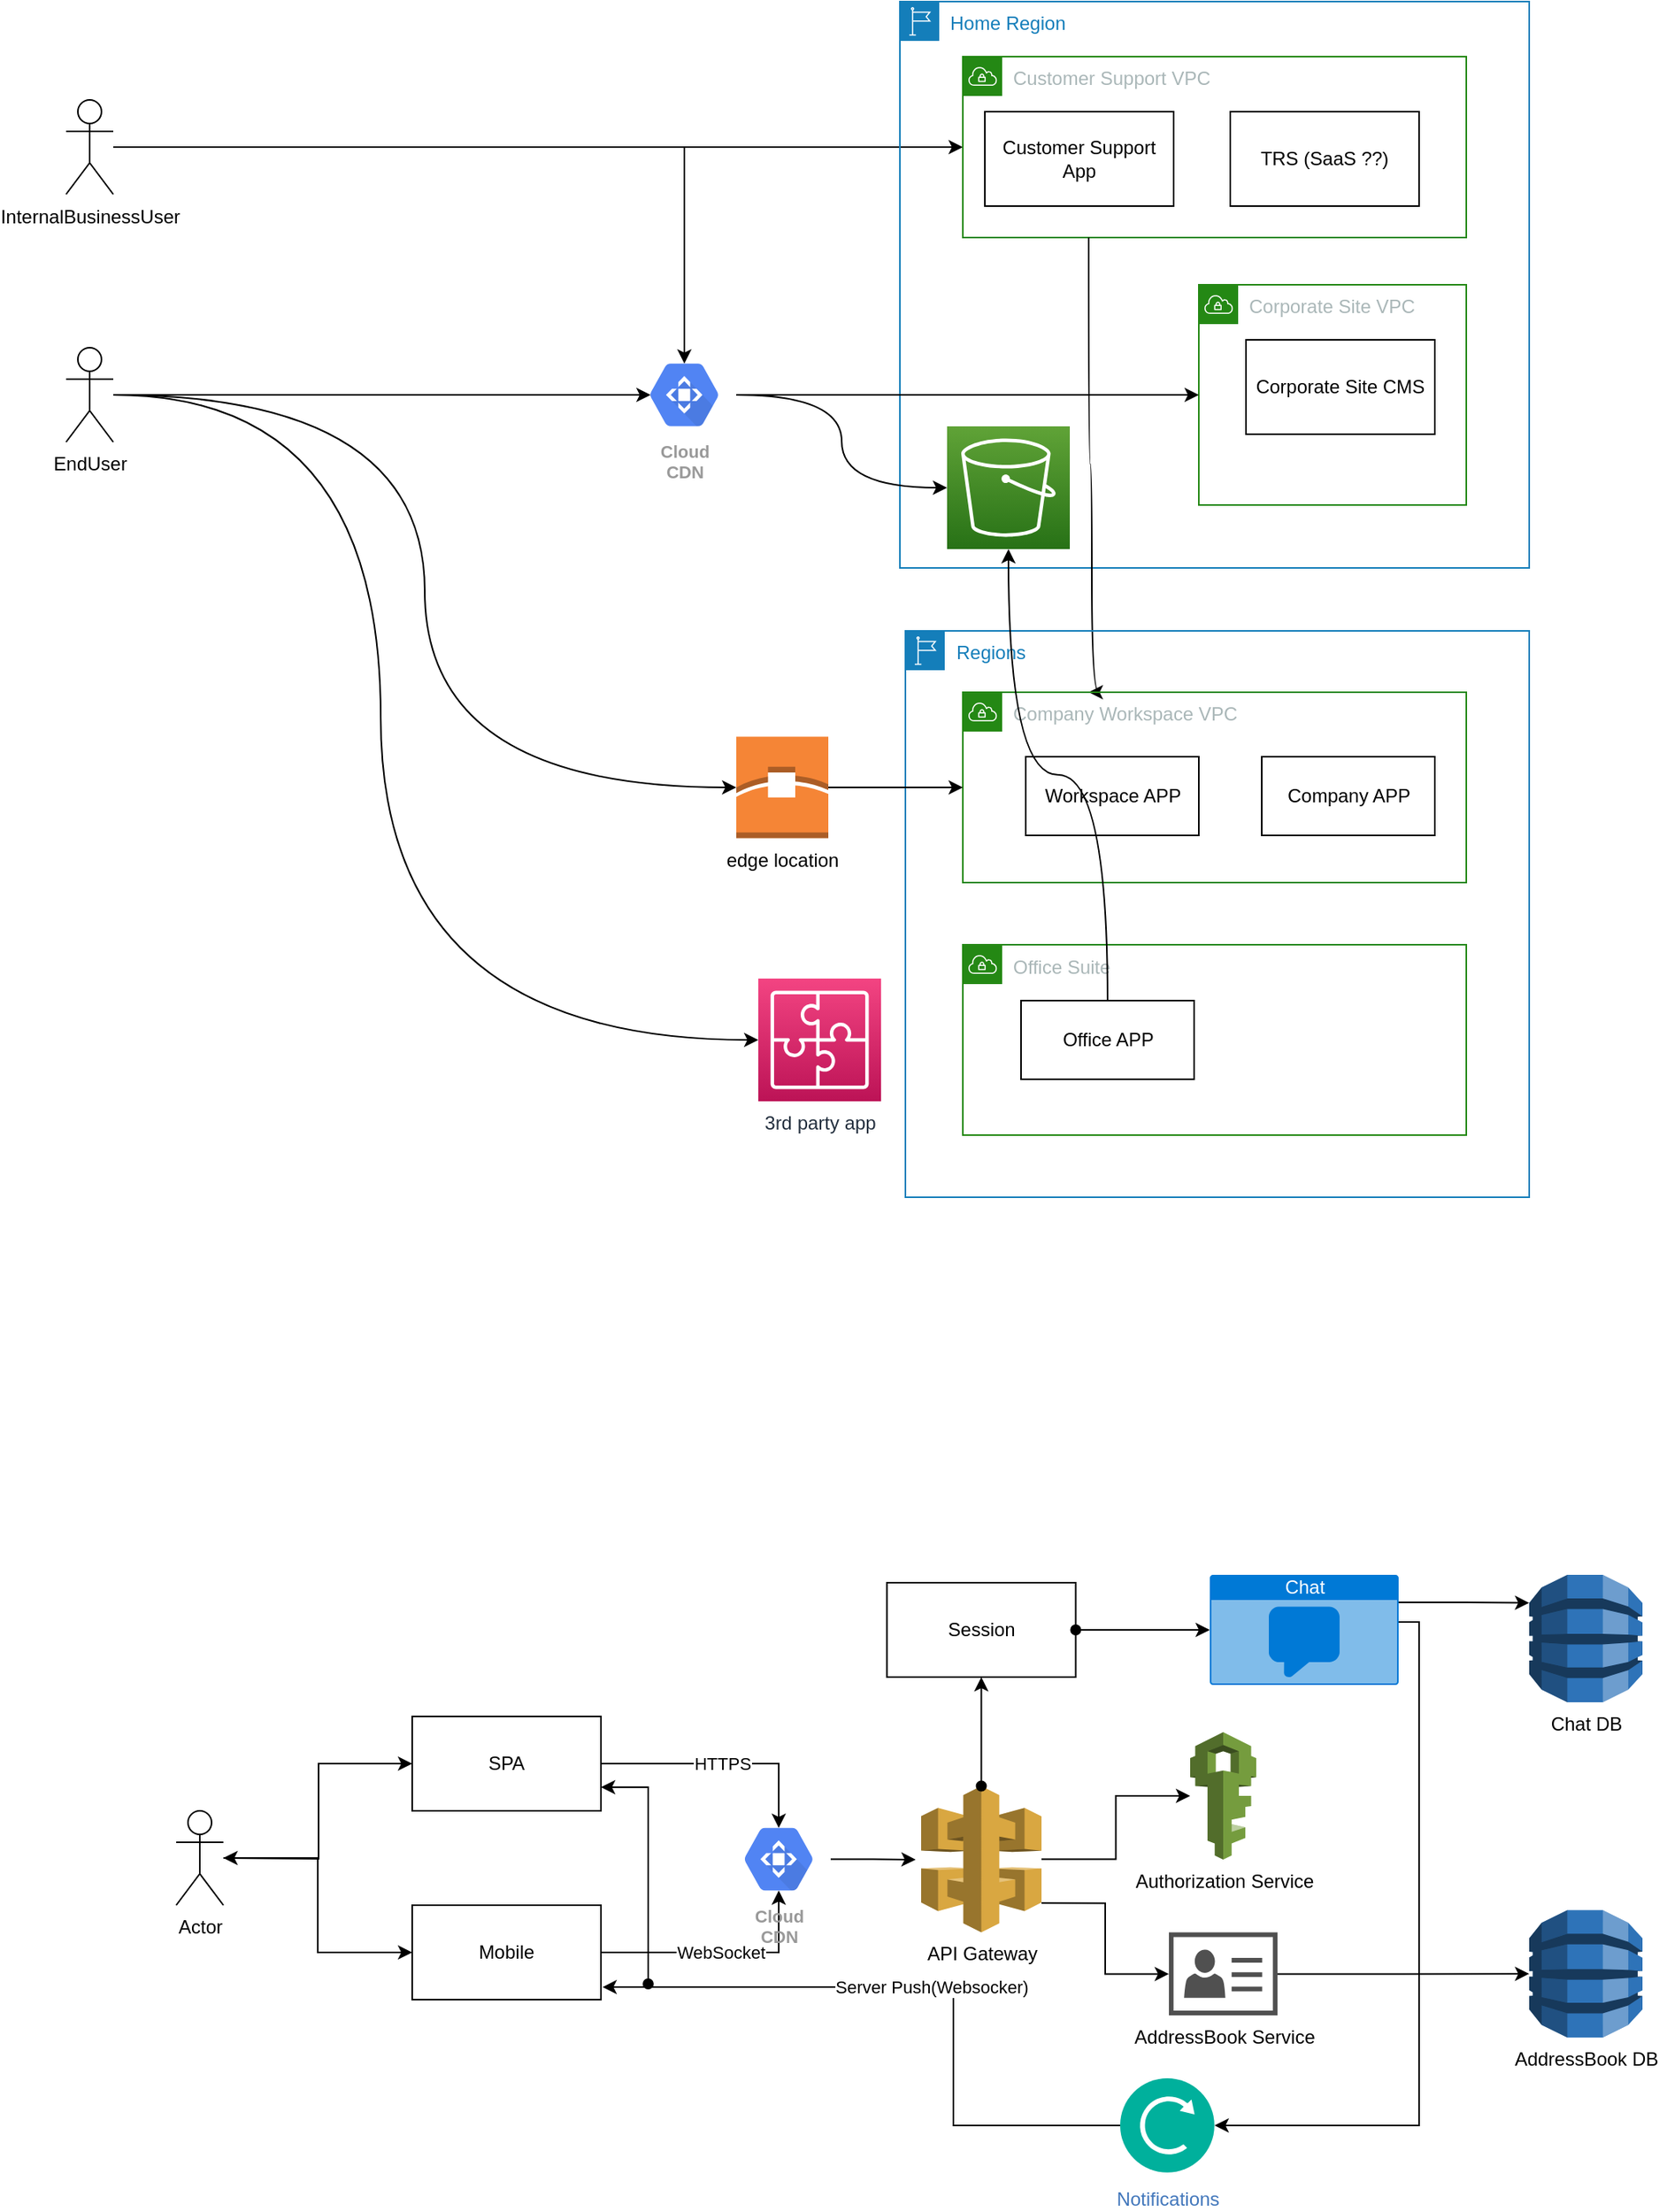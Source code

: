 <mxfile version="13.7.7" type="github">
  <diagram id="knqCaG2FTfxwOULkrjFr" name="Page-1">
    <mxGraphModel dx="1673" dy="896" grid="1" gridSize="10" guides="1" tooltips="1" connect="1" arrows="1" fold="1" page="1" pageScale="1" pageWidth="827" pageHeight="1169" math="0" shadow="0">
      <root>
        <mxCell id="0" />
        <mxCell id="1" parent="0" />
        <mxCell id="AejkcIZQlVe7cdFHiinB-18" style="edgeStyle=orthogonalEdgeStyle;rounded=0;orthogonalLoop=1;jettySize=auto;html=1;entryX=0.5;entryY=0.16;entryDx=0;entryDy=0;entryPerimeter=0;" parent="1" source="AejkcIZQlVe7cdFHiinB-1" target="AejkcIZQlVe7cdFHiinB-16" edge="1">
          <mxGeometry relative="1" as="geometry">
            <Array as="points">
              <mxPoint x="503" y="173" />
            </Array>
          </mxGeometry>
        </mxCell>
        <mxCell id="AejkcIZQlVe7cdFHiinB-21" style="edgeStyle=orthogonalEdgeStyle;rounded=0;orthogonalLoop=1;jettySize=auto;html=1;" parent="1" source="AejkcIZQlVe7cdFHiinB-1" target="AejkcIZQlVe7cdFHiinB-8" edge="1">
          <mxGeometry relative="1" as="geometry" />
        </mxCell>
        <mxCell id="AejkcIZQlVe7cdFHiinB-1" value="InternalBusinessUser" style="shape=umlActor;verticalLabelPosition=bottom;verticalAlign=top;html=1;" parent="1" vertex="1">
          <mxGeometry x="110" y="142.5" width="30" height="60" as="geometry" />
        </mxCell>
        <mxCell id="AejkcIZQlVe7cdFHiinB-20" style="edgeStyle=orthogonalEdgeStyle;rounded=0;orthogonalLoop=1;jettySize=auto;html=1;entryX=0.175;entryY=0.5;entryDx=0;entryDy=0;entryPerimeter=0;" parent="1" source="AejkcIZQlVe7cdFHiinB-3" target="AejkcIZQlVe7cdFHiinB-16" edge="1">
          <mxGeometry relative="1" as="geometry" />
        </mxCell>
        <mxCell id="AejkcIZQlVe7cdFHiinB-36" style="edgeStyle=orthogonalEdgeStyle;curved=1;orthogonalLoop=1;jettySize=auto;html=1;entryX=0;entryY=0.5;entryDx=0;entryDy=0;entryPerimeter=0;" parent="1" source="AejkcIZQlVe7cdFHiinB-3" target="AejkcIZQlVe7cdFHiinB-34" edge="1">
          <mxGeometry relative="1" as="geometry" />
        </mxCell>
        <mxCell id="AejkcIZQlVe7cdFHiinB-41" style="edgeStyle=orthogonalEdgeStyle;curved=1;orthogonalLoop=1;jettySize=auto;html=1;" parent="1" source="AejkcIZQlVe7cdFHiinB-3" target="AejkcIZQlVe7cdFHiinB-40" edge="1">
          <mxGeometry relative="1" as="geometry">
            <mxPoint x="530" y="910" as="targetPoint" />
            <Array as="points">
              <mxPoint x="310" y="330" />
              <mxPoint x="310" y="740" />
            </Array>
          </mxGeometry>
        </mxCell>
        <mxCell id="AejkcIZQlVe7cdFHiinB-3" value="EndUser" style="shape=umlActor;verticalLabelPosition=bottom;verticalAlign=top;html=1;" parent="1" vertex="1">
          <mxGeometry x="110" y="300" width="30" height="60" as="geometry" />
        </mxCell>
        <mxCell id="hqR-0Agac0iceu773gWr-6" style="edgeStyle=orthogonalEdgeStyle;rounded=0;orthogonalLoop=1;jettySize=auto;html=1;entryX=0;entryY=0.5;entryDx=0;entryDy=0;" parent="1" target="hqR-0Agac0iceu773gWr-2" edge="1">
          <mxGeometry relative="1" as="geometry">
            <mxPoint x="210" y="1260" as="sourcePoint" />
          </mxGeometry>
        </mxCell>
        <mxCell id="hqR-0Agac0iceu773gWr-7" style="edgeStyle=orthogonalEdgeStyle;rounded=0;orthogonalLoop=1;jettySize=auto;html=1;entryX=0;entryY=0.5;entryDx=0;entryDy=0;startArrow=classic;startFill=1;" parent="1" source="AejkcIZQlVe7cdFHiinB-4" target="hqR-0Agac0iceu773gWr-3" edge="1">
          <mxGeometry relative="1" as="geometry" />
        </mxCell>
        <mxCell id="AejkcIZQlVe7cdFHiinB-4" value="Actor" style="shape=umlActor;verticalLabelPosition=bottom;verticalAlign=top;html=1;" parent="1" vertex="1">
          <mxGeometry x="180" y="1230" width="30" height="60" as="geometry" />
        </mxCell>
        <mxCell id="AejkcIZQlVe7cdFHiinB-7" value="Home Region" style="points=[[0,0],[0.25,0],[0.5,0],[0.75,0],[1,0],[1,0.25],[1,0.5],[1,0.75],[1,1],[0.75,1],[0.5,1],[0.25,1],[0,1],[0,0.75],[0,0.5],[0,0.25]];outlineConnect=0;gradientColor=none;html=1;whiteSpace=wrap;fontSize=12;fontStyle=0;shape=mxgraph.aws4.group;grIcon=mxgraph.aws4.group_region;strokeColor=#147EBA;fillColor=none;verticalAlign=top;align=left;spacingLeft=30;fontColor=#147EBA;dashed=0;" parent="1" vertex="1">
          <mxGeometry x="640" y="80" width="400" height="360" as="geometry" />
        </mxCell>
        <mxCell id="AejkcIZQlVe7cdFHiinB-8" value="Customer Support VPC" style="points=[[0,0],[0.25,0],[0.5,0],[0.75,0],[1,0],[1,0.25],[1,0.5],[1,0.75],[1,1],[0.75,1],[0.5,1],[0.25,1],[0,1],[0,0.75],[0,0.5],[0,0.25]];outlineConnect=0;gradientColor=none;html=1;whiteSpace=wrap;fontSize=12;fontStyle=0;shape=mxgraph.aws4.group;grIcon=mxgraph.aws4.group_vpc;strokeColor=#248814;fillColor=none;verticalAlign=top;align=left;spacingLeft=30;fontColor=#AAB7B8;dashed=0;" parent="1" vertex="1">
          <mxGeometry x="680" y="115" width="320" height="115" as="geometry" />
        </mxCell>
        <mxCell id="AejkcIZQlVe7cdFHiinB-42" style="edgeStyle=orthogonalEdgeStyle;curved=1;orthogonalLoop=1;jettySize=auto;html=1;exitX=0.25;exitY=1;exitDx=0;exitDy=0;entryX=0.25;entryY=0;entryDx=0;entryDy=0;" parent="1" source="AejkcIZQlVe7cdFHiinB-8" target="AejkcIZQlVe7cdFHiinB-23" edge="1">
          <mxGeometry relative="1" as="geometry">
            <Array as="points">
              <mxPoint x="760" y="374" />
              <mxPoint x="762" y="374" />
            </Array>
          </mxGeometry>
        </mxCell>
        <mxCell id="AejkcIZQlVe7cdFHiinB-10" value="Customer Support App" style="rounded=0;whiteSpace=wrap;html=1;" parent="1" vertex="1">
          <mxGeometry x="694" y="150" width="120" height="60" as="geometry" />
        </mxCell>
        <mxCell id="AejkcIZQlVe7cdFHiinB-12" value="TRS (SaaS ??)" style="rounded=0;whiteSpace=wrap;html=1;" parent="1" vertex="1">
          <mxGeometry x="850" y="150" width="120" height="60" as="geometry" />
        </mxCell>
        <mxCell id="AejkcIZQlVe7cdFHiinB-13" value="Corporate Site VPC" style="points=[[0,0],[0.25,0],[0.5,0],[0.75,0],[1,0],[1,0.25],[1,0.5],[1,0.75],[1,1],[0.75,1],[0.5,1],[0.25,1],[0,1],[0,0.75],[0,0.5],[0,0.25]];outlineConnect=0;gradientColor=none;html=1;whiteSpace=wrap;fontSize=12;fontStyle=0;shape=mxgraph.aws4.group;grIcon=mxgraph.aws4.group_vpc;strokeColor=#248814;fillColor=none;verticalAlign=top;align=left;spacingLeft=30;fontColor=#AAB7B8;dashed=0;" parent="1" vertex="1">
          <mxGeometry x="830" y="260" width="170" height="140" as="geometry" />
        </mxCell>
        <mxCell id="AejkcIZQlVe7cdFHiinB-14" value="Corporate Site CMS" style="rounded=0;whiteSpace=wrap;html=1;" parent="1" vertex="1">
          <mxGeometry x="860" y="295" width="120" height="60" as="geometry" />
        </mxCell>
        <mxCell id="AejkcIZQlVe7cdFHiinB-17" style="edgeStyle=orthogonalEdgeStyle;rounded=0;orthogonalLoop=1;jettySize=auto;html=1;" parent="1" source="AejkcIZQlVe7cdFHiinB-16" target="AejkcIZQlVe7cdFHiinB-13" edge="1">
          <mxGeometry relative="1" as="geometry" />
        </mxCell>
        <mxCell id="AejkcIZQlVe7cdFHiinB-49" style="edgeStyle=orthogonalEdgeStyle;curved=1;orthogonalLoop=1;jettySize=auto;html=1;" parent="1" source="AejkcIZQlVe7cdFHiinB-16" target="AejkcIZQlVe7cdFHiinB-45" edge="1">
          <mxGeometry relative="1" as="geometry" />
        </mxCell>
        <mxCell id="AejkcIZQlVe7cdFHiinB-16" value="Cloud&#xa;CDN" style="html=1;fillColor=#5184F3;strokeColor=none;verticalAlign=top;labelPosition=center;verticalLabelPosition=bottom;align=center;spacingTop=-6;fontSize=11;fontStyle=1;fontColor=#999999;shape=mxgraph.gcp2.hexIcon;prIcon=cloud_cdn" parent="1" vertex="1">
          <mxGeometry x="470" y="300.75" width="66" height="58.5" as="geometry" />
        </mxCell>
        <mxCell id="AejkcIZQlVe7cdFHiinB-22" value="Regions" style="points=[[0,0],[0.25,0],[0.5,0],[0.75,0],[1,0],[1,0.25],[1,0.5],[1,0.75],[1,1],[0.75,1],[0.5,1],[0.25,1],[0,1],[0,0.75],[0,0.5],[0,0.25]];outlineConnect=0;gradientColor=none;html=1;whiteSpace=wrap;fontSize=12;fontStyle=0;shape=mxgraph.aws4.group;grIcon=mxgraph.aws4.group_region;strokeColor=#147EBA;fillColor=none;verticalAlign=top;align=left;spacingLeft=30;fontColor=#147EBA;dashed=0;" parent="1" vertex="1">
          <mxGeometry x="643.5" y="480" width="396.5" height="360" as="geometry" />
        </mxCell>
        <mxCell id="AejkcIZQlVe7cdFHiinB-23" value="Company Workspace VPC" style="points=[[0,0],[0.25,0],[0.5,0],[0.75,0],[1,0],[1,0.25],[1,0.5],[1,0.75],[1,1],[0.75,1],[0.5,1],[0.25,1],[0,1],[0,0.75],[0,0.5],[0,0.25]];outlineConnect=0;gradientColor=none;html=1;whiteSpace=wrap;fontSize=12;fontStyle=0;shape=mxgraph.aws4.group;grIcon=mxgraph.aws4.group_vpc;strokeColor=#248814;fillColor=none;verticalAlign=top;align=left;spacingLeft=30;fontColor=#AAB7B8;dashed=0;" parent="1" vertex="1">
          <mxGeometry x="680" y="519" width="320" height="121" as="geometry" />
        </mxCell>
        <mxCell id="AejkcIZQlVe7cdFHiinB-24" value="Workspace APP" style="html=1;" parent="1" vertex="1">
          <mxGeometry x="720" y="560" width="110" height="50" as="geometry" />
        </mxCell>
        <mxCell id="AejkcIZQlVe7cdFHiinB-25" value="Company APP" style="html=1;" parent="1" vertex="1">
          <mxGeometry x="870" y="560" width="110" height="50" as="geometry" />
        </mxCell>
        <mxCell id="AejkcIZQlVe7cdFHiinB-28" value="Office Suite" style="points=[[0,0],[0.25,0],[0.5,0],[0.75,0],[1,0],[1,0.25],[1,0.5],[1,0.75],[1,1],[0.75,1],[0.5,1],[0.25,1],[0,1],[0,0.75],[0,0.5],[0,0.25]];outlineConnect=0;gradientColor=none;html=1;whiteSpace=wrap;fontSize=12;fontStyle=0;shape=mxgraph.aws4.group;grIcon=mxgraph.aws4.group_vpc;strokeColor=#248814;fillColor=none;verticalAlign=top;align=left;spacingLeft=30;fontColor=#AAB7B8;dashed=0;" parent="1" vertex="1">
          <mxGeometry x="680" y="679.5" width="320" height="121" as="geometry" />
        </mxCell>
        <mxCell id="AejkcIZQlVe7cdFHiinB-46" style="edgeStyle=orthogonalEdgeStyle;curved=1;orthogonalLoop=1;jettySize=auto;html=1;exitX=0.5;exitY=0;exitDx=0;exitDy=0;" parent="1" source="AejkcIZQlVe7cdFHiinB-29" target="AejkcIZQlVe7cdFHiinB-45" edge="1">
          <mxGeometry relative="1" as="geometry" />
        </mxCell>
        <mxCell id="AejkcIZQlVe7cdFHiinB-29" value="Office APP" style="html=1;" parent="1" vertex="1">
          <mxGeometry x="717" y="715" width="110" height="50" as="geometry" />
        </mxCell>
        <mxCell id="AejkcIZQlVe7cdFHiinB-39" style="edgeStyle=orthogonalEdgeStyle;curved=1;orthogonalLoop=1;jettySize=auto;html=1;entryX=0;entryY=0.5;entryDx=0;entryDy=0;" parent="1" source="AejkcIZQlVe7cdFHiinB-34" target="AejkcIZQlVe7cdFHiinB-23" edge="1">
          <mxGeometry relative="1" as="geometry" />
        </mxCell>
        <mxCell id="AejkcIZQlVe7cdFHiinB-34" value="edge location" style="outlineConnect=0;dashed=0;verticalLabelPosition=bottom;verticalAlign=top;align=center;html=1;shape=mxgraph.aws3.edge_location;fillColor=#F58536;gradientColor=none;" parent="1" vertex="1">
          <mxGeometry x="536" y="547.25" width="58.5" height="64.5" as="geometry" />
        </mxCell>
        <mxCell id="AejkcIZQlVe7cdFHiinB-40" value="3rd party app" style="outlineConnect=0;fontColor=#232F3E;gradientColor=#F34482;gradientDirection=north;fillColor=#BC1356;strokeColor=#ffffff;dashed=0;verticalLabelPosition=bottom;verticalAlign=top;align=center;html=1;fontSize=12;fontStyle=0;aspect=fixed;shape=mxgraph.aws4.resourceIcon;resIcon=mxgraph.aws4.application_integration;" parent="1" vertex="1">
          <mxGeometry x="550" y="701" width="78" height="78" as="geometry" />
        </mxCell>
        <mxCell id="AejkcIZQlVe7cdFHiinB-45" value="" style="outlineConnect=0;fontColor=#232F3E;gradientColor=#60A337;gradientDirection=north;fillColor=#277116;strokeColor=#ffffff;dashed=0;verticalLabelPosition=bottom;verticalAlign=top;align=center;html=1;fontSize=12;fontStyle=0;aspect=fixed;shape=mxgraph.aws4.resourceIcon;resIcon=mxgraph.aws4.s3;" parent="1" vertex="1">
          <mxGeometry x="670" y="350" width="78" height="78" as="geometry" />
        </mxCell>
        <mxCell id="hqR-0Agac0iceu773gWr-8" value="HTTPS" style="edgeStyle=orthogonalEdgeStyle;rounded=0;orthogonalLoop=1;jettySize=auto;html=1;entryX=0.5;entryY=0.16;entryDx=0;entryDy=0;entryPerimeter=0;startArrow=none;startFill=0;" parent="1" source="hqR-0Agac0iceu773gWr-2" target="hqR-0Agac0iceu773gWr-5" edge="1">
          <mxGeometry relative="1" as="geometry" />
        </mxCell>
        <mxCell id="hqR-0Agac0iceu773gWr-38" style="edgeStyle=orthogonalEdgeStyle;rounded=0;orthogonalLoop=1;jettySize=auto;html=1;exitX=1;exitY=0.75;exitDx=0;exitDy=0;startArrow=classic;startFill=1;endArrow=oval;endFill=1;" parent="1" source="hqR-0Agac0iceu773gWr-2" edge="1">
          <mxGeometry relative="1" as="geometry">
            <mxPoint x="480" y="1340" as="targetPoint" />
            <Array as="points">
              <mxPoint x="480" y="1215" />
              <mxPoint x="480" y="1340" />
            </Array>
          </mxGeometry>
        </mxCell>
        <mxCell id="hqR-0Agac0iceu773gWr-2" value="SPA" style="rounded=0;whiteSpace=wrap;html=1;" parent="1" vertex="1">
          <mxGeometry x="330" y="1170" width="120" height="60" as="geometry" />
        </mxCell>
        <mxCell id="hqR-0Agac0iceu773gWr-9" value="WebSocket" style="edgeStyle=orthogonalEdgeStyle;rounded=0;orthogonalLoop=1;jettySize=auto;html=1;entryX=0.5;entryY=0.84;entryDx=0;entryDy=0;entryPerimeter=0;startArrow=none;startFill=0;" parent="1" source="hqR-0Agac0iceu773gWr-3" target="hqR-0Agac0iceu773gWr-5" edge="1">
          <mxGeometry relative="1" as="geometry">
            <Array as="points">
              <mxPoint x="563" y="1320" />
            </Array>
          </mxGeometry>
        </mxCell>
        <mxCell id="hqR-0Agac0iceu773gWr-3" value="Mobile" style="rounded=0;whiteSpace=wrap;html=1;" parent="1" vertex="1">
          <mxGeometry x="330" y="1290" width="120" height="60" as="geometry" />
        </mxCell>
        <mxCell id="hqR-0Agac0iceu773gWr-11" style="edgeStyle=orthogonalEdgeStyle;rounded=0;orthogonalLoop=1;jettySize=auto;html=1;startArrow=none;startFill=0;" parent="1" source="hqR-0Agac0iceu773gWr-5" edge="1">
          <mxGeometry relative="1" as="geometry">
            <mxPoint x="650" y="1261" as="targetPoint" />
          </mxGeometry>
        </mxCell>
        <mxCell id="hqR-0Agac0iceu773gWr-5" value="Cloud&#xa;CDN" style="html=1;fillColor=#5184F3;strokeColor=none;verticalAlign=top;labelPosition=center;verticalLabelPosition=bottom;align=center;spacingTop=-6;fontSize=11;fontStyle=1;fontColor=#999999;shape=mxgraph.gcp2.hexIcon;prIcon=cloud_cdn" parent="1" vertex="1">
          <mxGeometry x="530" y="1231.5" width="66" height="58.5" as="geometry" />
        </mxCell>
        <mxCell id="hqR-0Agac0iceu773gWr-17" value="Server Push(Websocker)" style="edgeStyle=orthogonalEdgeStyle;rounded=0;orthogonalLoop=1;jettySize=auto;html=1;entryX=1.008;entryY=0.867;entryDx=0;entryDy=0;entryPerimeter=0;startArrow=none;startFill=0;exitX=0;exitY=0.5;exitDx=0;exitDy=0;" parent="1" source="hqR-0Agac0iceu773gWr-27" target="hqR-0Agac0iceu773gWr-3" edge="1">
          <mxGeometry relative="1" as="geometry">
            <mxPoint x="674" y="1310" as="sourcePoint" />
            <Array as="points">
              <mxPoint x="674" y="1430" />
              <mxPoint x="674" y="1342" />
            </Array>
          </mxGeometry>
        </mxCell>
        <mxCell id="hqR-0Agac0iceu773gWr-32" style="edgeStyle=orthogonalEdgeStyle;rounded=0;orthogonalLoop=1;jettySize=auto;html=1;startArrow=none;startFill=0;" parent="1" source="hqR-0Agac0iceu773gWr-20" target="hqR-0Agac0iceu773gWr-22" edge="1">
          <mxGeometry relative="1" as="geometry" />
        </mxCell>
        <mxCell id="hqR-0Agac0iceu773gWr-33" style="edgeStyle=orthogonalEdgeStyle;rounded=0;orthogonalLoop=1;jettySize=auto;html=1;exitX=1;exitY=0.8;exitDx=0;exitDy=0;exitPerimeter=0;startArrow=none;startFill=0;" parent="1" source="hqR-0Agac0iceu773gWr-20" target="hqR-0Agac0iceu773gWr-30" edge="1">
          <mxGeometry relative="1" as="geometry" />
        </mxCell>
        <mxCell id="hqR-0Agac0iceu773gWr-20" value="API Gateway" style="outlineConnect=0;dashed=0;verticalLabelPosition=bottom;verticalAlign=top;align=center;html=1;shape=mxgraph.aws3.api_gateway;fillColor=#D9A741;gradientColor=none;" parent="1" vertex="1">
          <mxGeometry x="653.5" y="1214.25" width="76.5" height="93" as="geometry" />
        </mxCell>
        <mxCell id="hqR-0Agac0iceu773gWr-22" value="Authorization Service" style="outlineConnect=0;dashed=0;verticalLabelPosition=bottom;verticalAlign=top;align=center;html=1;shape=mxgraph.aws3.iam;fillColor=#759C3E;gradientColor=none;" parent="1" vertex="1">
          <mxGeometry x="824.5" y="1180" width="42" height="81" as="geometry" />
        </mxCell>
        <mxCell id="hqR-0Agac0iceu773gWr-27" value="Notifications" style="aspect=fixed;perimeter=ellipsePerimeter;html=1;align=center;shadow=0;dashed=0;fontColor=#4277BB;labelBackgroundColor=#ffffff;fontSize=12;spacingTop=3;image;image=img/lib/ibm/management/push_notifications.svg;" parent="1" vertex="1">
          <mxGeometry x="780" y="1400" width="60" height="60" as="geometry" />
        </mxCell>
        <mxCell id="hqR-0Agac0iceu773gWr-29" style="edgeStyle=orthogonalEdgeStyle;rounded=0;orthogonalLoop=1;jettySize=auto;html=1;entryX=1;entryY=0.5;entryDx=0;entryDy=0;startArrow=none;startFill=0;exitX=1;exitY=0.5;exitDx=0;exitDy=0;exitPerimeter=0;" parent="1" source="hqR-0Agac0iceu773gWr-28" target="hqR-0Agac0iceu773gWr-27" edge="1">
          <mxGeometry relative="1" as="geometry">
            <Array as="points">
              <mxPoint x="900" y="1110" />
              <mxPoint x="970" y="1110" />
              <mxPoint x="970" y="1430" />
            </Array>
          </mxGeometry>
        </mxCell>
        <mxCell id="hqR-0Agac0iceu773gWr-35" style="edgeStyle=orthogonalEdgeStyle;rounded=0;orthogonalLoop=1;jettySize=auto;html=1;exitX=1;exitY=0.25;exitDx=0;exitDy=0;exitPerimeter=0;entryX=0;entryY=0.22;entryDx=0;entryDy=0;entryPerimeter=0;startArrow=none;startFill=0;" parent="1" source="hqR-0Agac0iceu773gWr-28" target="hqR-0Agac0iceu773gWr-34" edge="1">
          <mxGeometry relative="1" as="geometry" />
        </mxCell>
        <mxCell id="hqR-0Agac0iceu773gWr-28" value="Chat" style="html=1;strokeColor=none;fillColor=#0079D6;labelPosition=center;verticalLabelPosition=middle;verticalAlign=top;align=center;fontSize=12;outlineConnect=0;spacingTop=-6;fontColor=#FFFFFF;shape=mxgraph.sitemap.chat;" parent="1" vertex="1">
          <mxGeometry x="837" y="1080" width="120" height="70" as="geometry" />
        </mxCell>
        <mxCell id="hqR-0Agac0iceu773gWr-37" style="edgeStyle=orthogonalEdgeStyle;rounded=0;orthogonalLoop=1;jettySize=auto;html=1;startArrow=none;startFill=0;" parent="1" source="hqR-0Agac0iceu773gWr-30" target="hqR-0Agac0iceu773gWr-36" edge="1">
          <mxGeometry relative="1" as="geometry" />
        </mxCell>
        <mxCell id="hqR-0Agac0iceu773gWr-30" value="AddressBook Service" style="pointerEvents=1;shadow=0;dashed=0;html=1;strokeColor=none;fillColor=#505050;labelPosition=center;verticalLabelPosition=bottom;verticalAlign=top;outlineConnect=0;align=center;shape=mxgraph.office.concepts.contacts;" parent="1" vertex="1">
          <mxGeometry x="811" y="1307.25" width="69" height="52.75" as="geometry" />
        </mxCell>
        <mxCell id="hqR-0Agac0iceu773gWr-34" value="Chat DB" style="outlineConnect=0;dashed=0;verticalLabelPosition=bottom;verticalAlign=top;align=center;html=1;shape=mxgraph.aws3.dynamo_db;fillColor=#2E73B8;gradientColor=none;" parent="1" vertex="1">
          <mxGeometry x="1040" y="1080" width="72" height="81" as="geometry" />
        </mxCell>
        <mxCell id="hqR-0Agac0iceu773gWr-36" value="AddressBook DB" style="outlineConnect=0;dashed=0;verticalLabelPosition=bottom;verticalAlign=top;align=center;html=1;shape=mxgraph.aws3.dynamo_db;fillColor=#2E73B8;gradientColor=none;" parent="1" vertex="1">
          <mxGeometry x="1040" y="1293.13" width="72" height="81" as="geometry" />
        </mxCell>
        <mxCell id="hqR-0Agac0iceu773gWr-42" style="edgeStyle=orthogonalEdgeStyle;rounded=0;orthogonalLoop=1;jettySize=auto;html=1;exitX=0.5;exitY=1;exitDx=0;exitDy=0;entryX=0.5;entryY=0;entryDx=0;entryDy=0;entryPerimeter=0;startArrow=classic;startFill=1;endArrow=oval;endFill=1;" parent="1" source="hqR-0Agac0iceu773gWr-39" target="hqR-0Agac0iceu773gWr-20" edge="1">
          <mxGeometry relative="1" as="geometry" />
        </mxCell>
        <mxCell id="hqR-0Agac0iceu773gWr-39" value="Session" style="rounded=0;whiteSpace=wrap;html=1;" parent="1" vertex="1">
          <mxGeometry x="631.75" y="1085" width="120" height="60" as="geometry" />
        </mxCell>
        <mxCell id="hqR-0Agac0iceu773gWr-40" style="edgeStyle=orthogonalEdgeStyle;rounded=0;orthogonalLoop=1;jettySize=auto;html=1;entryX=1;entryY=0.5;entryDx=0;entryDy=0;startArrow=classic;startFill=1;endArrow=oval;endFill=1;exitX=0;exitY=0.5;exitDx=0;exitDy=0;exitPerimeter=0;" parent="1" source="hqR-0Agac0iceu773gWr-28" target="hqR-0Agac0iceu773gWr-39" edge="1">
          <mxGeometry relative="1" as="geometry" />
        </mxCell>
      </root>
    </mxGraphModel>
  </diagram>
</mxfile>
